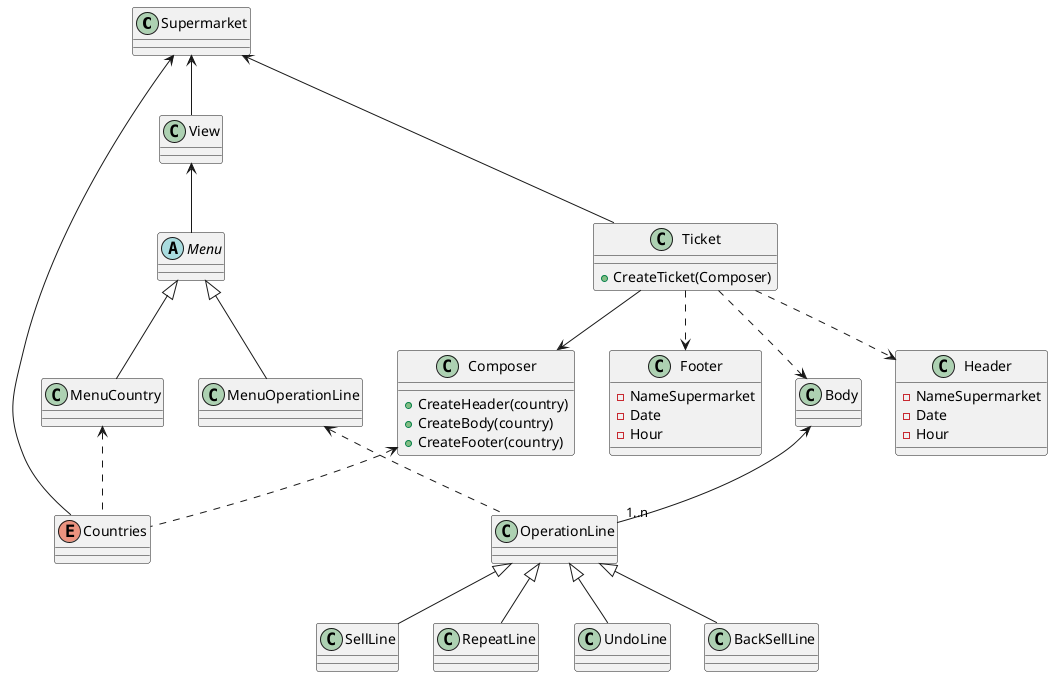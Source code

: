 @startuml Supermarket-relaciones
Class Supermarket
Class View
enum Countries
Class Ticket{
    + CreateTicket(Composer)
}
Supermarket <-- Countries
Supermarket <-- Ticket
Class Header{
    - NameSupermarket
    - Date
    - Hour
}
Class Footer{
    - NameSupermarket
    - Date
    - Hour
}
Class Body
Ticket ..> Header
Ticket ..> Body
Ticket ..> Footer
Ticket --> Composer
Composer <.. Countries
Class OperationLine
Body <-- "1..n" OperationLine
Class SellLine 
Class RepeatLine
Class UndoLine
Class BackSellLine
OperationLine <|-- SellLine
OperationLine <|-- RepeatLine
OperationLine <|-- UndoLine
OperationLine <|-- BackSellLine
Class Composer{
    + CreateHeader(country)
    + CreateBody(country)
    + CreateFooter(country)
}

abstract Class Menu 
Class MenuCountry
Class MenuOperationLine
Supermarket <-- View
View <-- Menu
Menu <|-- MenuCountry
Menu <|-- MenuOperationLine
MenuCountry <.. Countries
MenuOperationLine <.. OperationLine
@enduml

